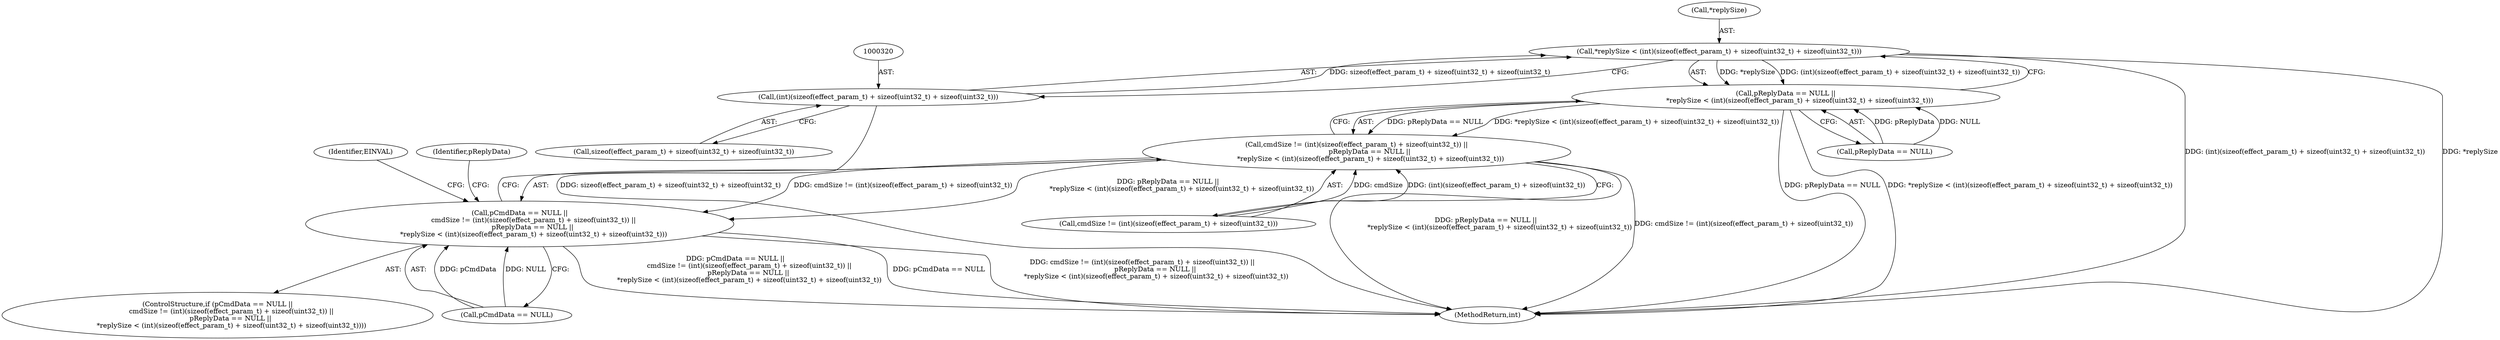 digraph "0_Android_aeea52da00d210587fb3ed895de3d5f2e0264c88_11@pointer" {
"1000316" [label="(Call,*replySize < (int)(sizeof(effect_param_t) + sizeof(uint32_t) + sizeof(uint32_t)))"];
"1000319" [label="(Call,(int)(sizeof(effect_param_t) + sizeof(uint32_t) + sizeof(uint32_t)))"];
"1000312" [label="(Call,pReplyData == NULL ||\n             *replySize < (int)(sizeof(effect_param_t) + sizeof(uint32_t) + sizeof(uint32_t)))"];
"1000302" [label="(Call,cmdSize != (int)(sizeof(effect_param_t) + sizeof(uint32_t)) ||\n            pReplyData == NULL ||\n             *replySize < (int)(sizeof(effect_param_t) + sizeof(uint32_t) + sizeof(uint32_t)))"];
"1000298" [label="(Call,pCmdData == NULL ||\n             cmdSize != (int)(sizeof(effect_param_t) + sizeof(uint32_t)) ||\n            pReplyData == NULL ||\n             *replySize < (int)(sizeof(effect_param_t) + sizeof(uint32_t) + sizeof(uint32_t)))"];
"1000303" [label="(Call,cmdSize != (int)(sizeof(effect_param_t) + sizeof(uint32_t)))"];
"1000317" [label="(Call,*replySize)"];
"1000302" [label="(Call,cmdSize != (int)(sizeof(effect_param_t) + sizeof(uint32_t)) ||\n            pReplyData == NULL ||\n             *replySize < (int)(sizeof(effect_param_t) + sizeof(uint32_t) + sizeof(uint32_t)))"];
"1000313" [label="(Call,pReplyData == NULL)"];
"1000996" [label="(MethodReturn,int)"];
"1000321" [label="(Call,sizeof(effect_param_t) + sizeof(uint32_t) + sizeof(uint32_t))"];
"1000334" [label="(Identifier,pReplyData)"];
"1000312" [label="(Call,pReplyData == NULL ||\n             *replySize < (int)(sizeof(effect_param_t) + sizeof(uint32_t) + sizeof(uint32_t)))"];
"1000316" [label="(Call,*replySize < (int)(sizeof(effect_param_t) + sizeof(uint32_t) + sizeof(uint32_t)))"];
"1000298" [label="(Call,pCmdData == NULL ||\n             cmdSize != (int)(sizeof(effect_param_t) + sizeof(uint32_t)) ||\n            pReplyData == NULL ||\n             *replySize < (int)(sizeof(effect_param_t) + sizeof(uint32_t) + sizeof(uint32_t)))"];
"1000297" [label="(ControlStructure,if (pCmdData == NULL ||\n             cmdSize != (int)(sizeof(effect_param_t) + sizeof(uint32_t)) ||\n            pReplyData == NULL ||\n             *replySize < (int)(sizeof(effect_param_t) + sizeof(uint32_t) + sizeof(uint32_t))))"];
"1000319" [label="(Call,(int)(sizeof(effect_param_t) + sizeof(uint32_t) + sizeof(uint32_t)))"];
"1000299" [label="(Call,pCmdData == NULL)"];
"1000332" [label="(Identifier,EINVAL)"];
"1000316" -> "1000312"  [label="AST: "];
"1000316" -> "1000319"  [label="CFG: "];
"1000317" -> "1000316"  [label="AST: "];
"1000319" -> "1000316"  [label="AST: "];
"1000312" -> "1000316"  [label="CFG: "];
"1000316" -> "1000996"  [label="DDG: (int)(sizeof(effect_param_t) + sizeof(uint32_t) + sizeof(uint32_t))"];
"1000316" -> "1000996"  [label="DDG: *replySize"];
"1000316" -> "1000312"  [label="DDG: *replySize"];
"1000316" -> "1000312"  [label="DDG: (int)(sizeof(effect_param_t) + sizeof(uint32_t) + sizeof(uint32_t))"];
"1000319" -> "1000316"  [label="DDG: sizeof(effect_param_t) + sizeof(uint32_t) + sizeof(uint32_t)"];
"1000319" -> "1000321"  [label="CFG: "];
"1000320" -> "1000319"  [label="AST: "];
"1000321" -> "1000319"  [label="AST: "];
"1000319" -> "1000996"  [label="DDG: sizeof(effect_param_t) + sizeof(uint32_t) + sizeof(uint32_t)"];
"1000312" -> "1000302"  [label="AST: "];
"1000312" -> "1000313"  [label="CFG: "];
"1000313" -> "1000312"  [label="AST: "];
"1000302" -> "1000312"  [label="CFG: "];
"1000312" -> "1000996"  [label="DDG: *replySize < (int)(sizeof(effect_param_t) + sizeof(uint32_t) + sizeof(uint32_t))"];
"1000312" -> "1000996"  [label="DDG: pReplyData == NULL"];
"1000312" -> "1000302"  [label="DDG: pReplyData == NULL"];
"1000312" -> "1000302"  [label="DDG: *replySize < (int)(sizeof(effect_param_t) + sizeof(uint32_t) + sizeof(uint32_t))"];
"1000313" -> "1000312"  [label="DDG: pReplyData"];
"1000313" -> "1000312"  [label="DDG: NULL"];
"1000302" -> "1000298"  [label="AST: "];
"1000302" -> "1000303"  [label="CFG: "];
"1000303" -> "1000302"  [label="AST: "];
"1000298" -> "1000302"  [label="CFG: "];
"1000302" -> "1000996"  [label="DDG: pReplyData == NULL ||\n             *replySize < (int)(sizeof(effect_param_t) + sizeof(uint32_t) + sizeof(uint32_t))"];
"1000302" -> "1000996"  [label="DDG: cmdSize != (int)(sizeof(effect_param_t) + sizeof(uint32_t))"];
"1000302" -> "1000298"  [label="DDG: cmdSize != (int)(sizeof(effect_param_t) + sizeof(uint32_t))"];
"1000302" -> "1000298"  [label="DDG: pReplyData == NULL ||\n             *replySize < (int)(sizeof(effect_param_t) + sizeof(uint32_t) + sizeof(uint32_t))"];
"1000303" -> "1000302"  [label="DDG: cmdSize"];
"1000303" -> "1000302"  [label="DDG: (int)(sizeof(effect_param_t) + sizeof(uint32_t))"];
"1000298" -> "1000297"  [label="AST: "];
"1000298" -> "1000299"  [label="CFG: "];
"1000299" -> "1000298"  [label="AST: "];
"1000332" -> "1000298"  [label="CFG: "];
"1000334" -> "1000298"  [label="CFG: "];
"1000298" -> "1000996"  [label="DDG: pCmdData == NULL ||\n             cmdSize != (int)(sizeof(effect_param_t) + sizeof(uint32_t)) ||\n            pReplyData == NULL ||\n             *replySize < (int)(sizeof(effect_param_t) + sizeof(uint32_t) + sizeof(uint32_t))"];
"1000298" -> "1000996"  [label="DDG: pCmdData == NULL"];
"1000298" -> "1000996"  [label="DDG: cmdSize != (int)(sizeof(effect_param_t) + sizeof(uint32_t)) ||\n            pReplyData == NULL ||\n             *replySize < (int)(sizeof(effect_param_t) + sizeof(uint32_t) + sizeof(uint32_t))"];
"1000299" -> "1000298"  [label="DDG: pCmdData"];
"1000299" -> "1000298"  [label="DDG: NULL"];
}
